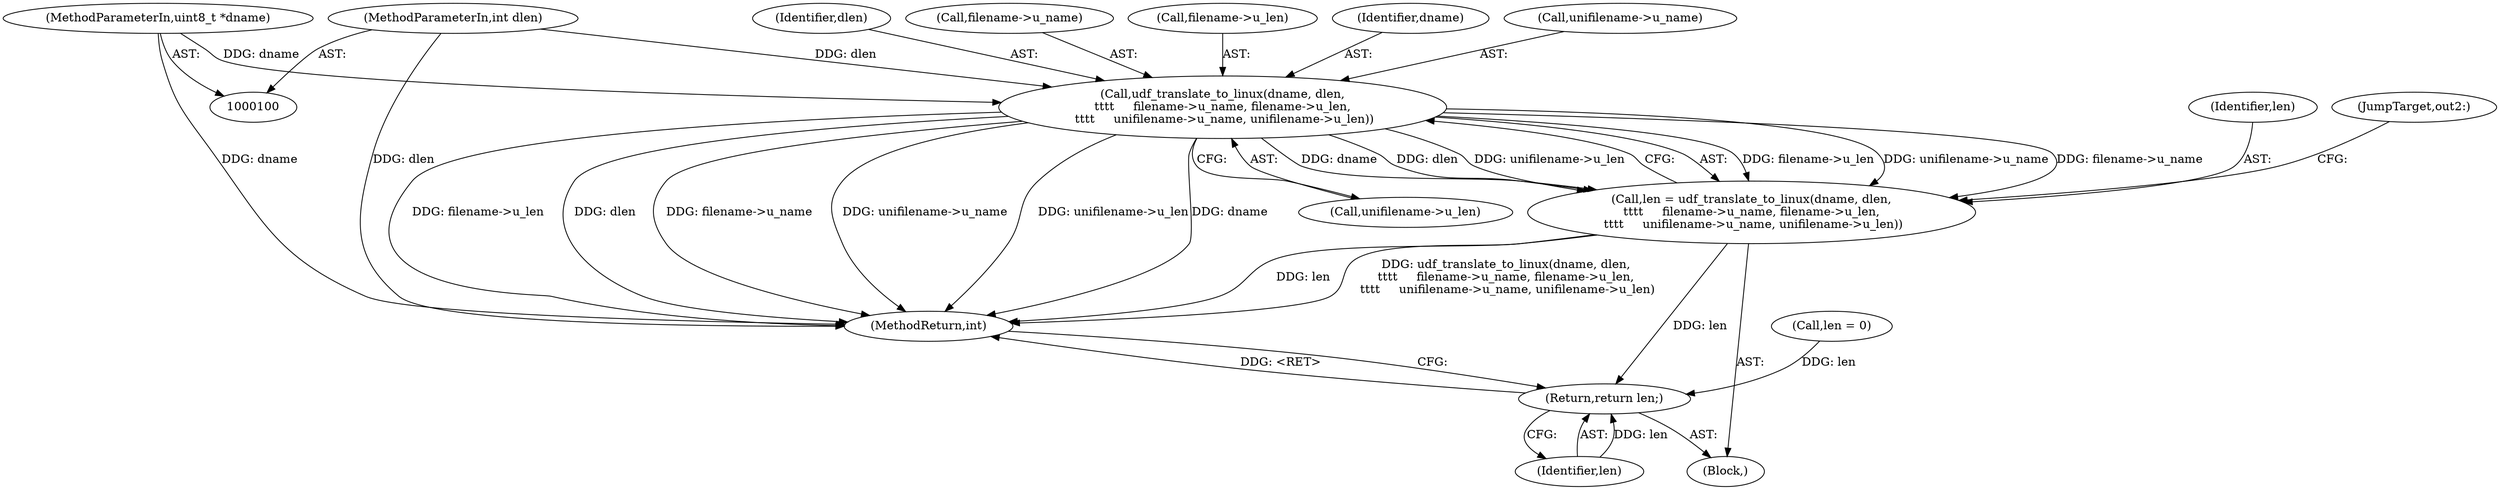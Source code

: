 digraph "0_linux_0e5cc9a40ada6046e6bc3bdfcd0c0d7e4b706b14_3@pointer" {
"1000179" [label="(Call,udf_translate_to_linux(dname, dlen,\n\t\t\t\t     filename->u_name, filename->u_len,\n \t\t\t\t     unifilename->u_name, unifilename->u_len))"];
"1000104" [label="(MethodParameterIn,uint8_t *dname)"];
"1000105" [label="(MethodParameterIn,int dlen)"];
"1000177" [label="(Call,len = udf_translate_to_linux(dname, dlen,\n\t\t\t\t     filename->u_name, filename->u_len,\n \t\t\t\t     unifilename->u_name, unifilename->u_len))"];
"1000200" [label="(Return,return len;)"];
"1000106" [label="(Block,)"];
"1000178" [label="(Identifier,len)"];
"1000202" [label="(MethodReturn,int)"];
"1000201" [label="(Identifier,len)"];
"1000110" [label="(Call,len = 0)"];
"1000181" [label="(Identifier,dlen)"];
"1000182" [label="(Call,filename->u_name)"];
"1000194" [label="(JumpTarget,out2:)"];
"1000105" [label="(MethodParameterIn,int dlen)"];
"1000179" [label="(Call,udf_translate_to_linux(dname, dlen,\n\t\t\t\t     filename->u_name, filename->u_len,\n \t\t\t\t     unifilename->u_name, unifilename->u_len))"];
"1000185" [label="(Call,filename->u_len)"];
"1000191" [label="(Call,unifilename->u_len)"];
"1000104" [label="(MethodParameterIn,uint8_t *dname)"];
"1000180" [label="(Identifier,dname)"];
"1000177" [label="(Call,len = udf_translate_to_linux(dname, dlen,\n\t\t\t\t     filename->u_name, filename->u_len,\n \t\t\t\t     unifilename->u_name, unifilename->u_len))"];
"1000200" [label="(Return,return len;)"];
"1000188" [label="(Call,unifilename->u_name)"];
"1000179" -> "1000177"  [label="AST: "];
"1000179" -> "1000191"  [label="CFG: "];
"1000180" -> "1000179"  [label="AST: "];
"1000181" -> "1000179"  [label="AST: "];
"1000182" -> "1000179"  [label="AST: "];
"1000185" -> "1000179"  [label="AST: "];
"1000188" -> "1000179"  [label="AST: "];
"1000191" -> "1000179"  [label="AST: "];
"1000177" -> "1000179"  [label="CFG: "];
"1000179" -> "1000202"  [label="DDG: filename->u_len"];
"1000179" -> "1000202"  [label="DDG: dlen"];
"1000179" -> "1000202"  [label="DDG: filename->u_name"];
"1000179" -> "1000202"  [label="DDG: unifilename->u_name"];
"1000179" -> "1000202"  [label="DDG: unifilename->u_len"];
"1000179" -> "1000202"  [label="DDG: dname"];
"1000179" -> "1000177"  [label="DDG: filename->u_len"];
"1000179" -> "1000177"  [label="DDG: unifilename->u_name"];
"1000179" -> "1000177"  [label="DDG: filename->u_name"];
"1000179" -> "1000177"  [label="DDG: dname"];
"1000179" -> "1000177"  [label="DDG: dlen"];
"1000179" -> "1000177"  [label="DDG: unifilename->u_len"];
"1000104" -> "1000179"  [label="DDG: dname"];
"1000105" -> "1000179"  [label="DDG: dlen"];
"1000104" -> "1000100"  [label="AST: "];
"1000104" -> "1000202"  [label="DDG: dname"];
"1000105" -> "1000100"  [label="AST: "];
"1000105" -> "1000202"  [label="DDG: dlen"];
"1000177" -> "1000106"  [label="AST: "];
"1000178" -> "1000177"  [label="AST: "];
"1000194" -> "1000177"  [label="CFG: "];
"1000177" -> "1000202"  [label="DDG: len"];
"1000177" -> "1000202"  [label="DDG: udf_translate_to_linux(dname, dlen,\n\t\t\t\t     filename->u_name, filename->u_len,\n \t\t\t\t     unifilename->u_name, unifilename->u_len)"];
"1000177" -> "1000200"  [label="DDG: len"];
"1000200" -> "1000106"  [label="AST: "];
"1000200" -> "1000201"  [label="CFG: "];
"1000201" -> "1000200"  [label="AST: "];
"1000202" -> "1000200"  [label="CFG: "];
"1000200" -> "1000202"  [label="DDG: <RET>"];
"1000201" -> "1000200"  [label="DDG: len"];
"1000110" -> "1000200"  [label="DDG: len"];
}
